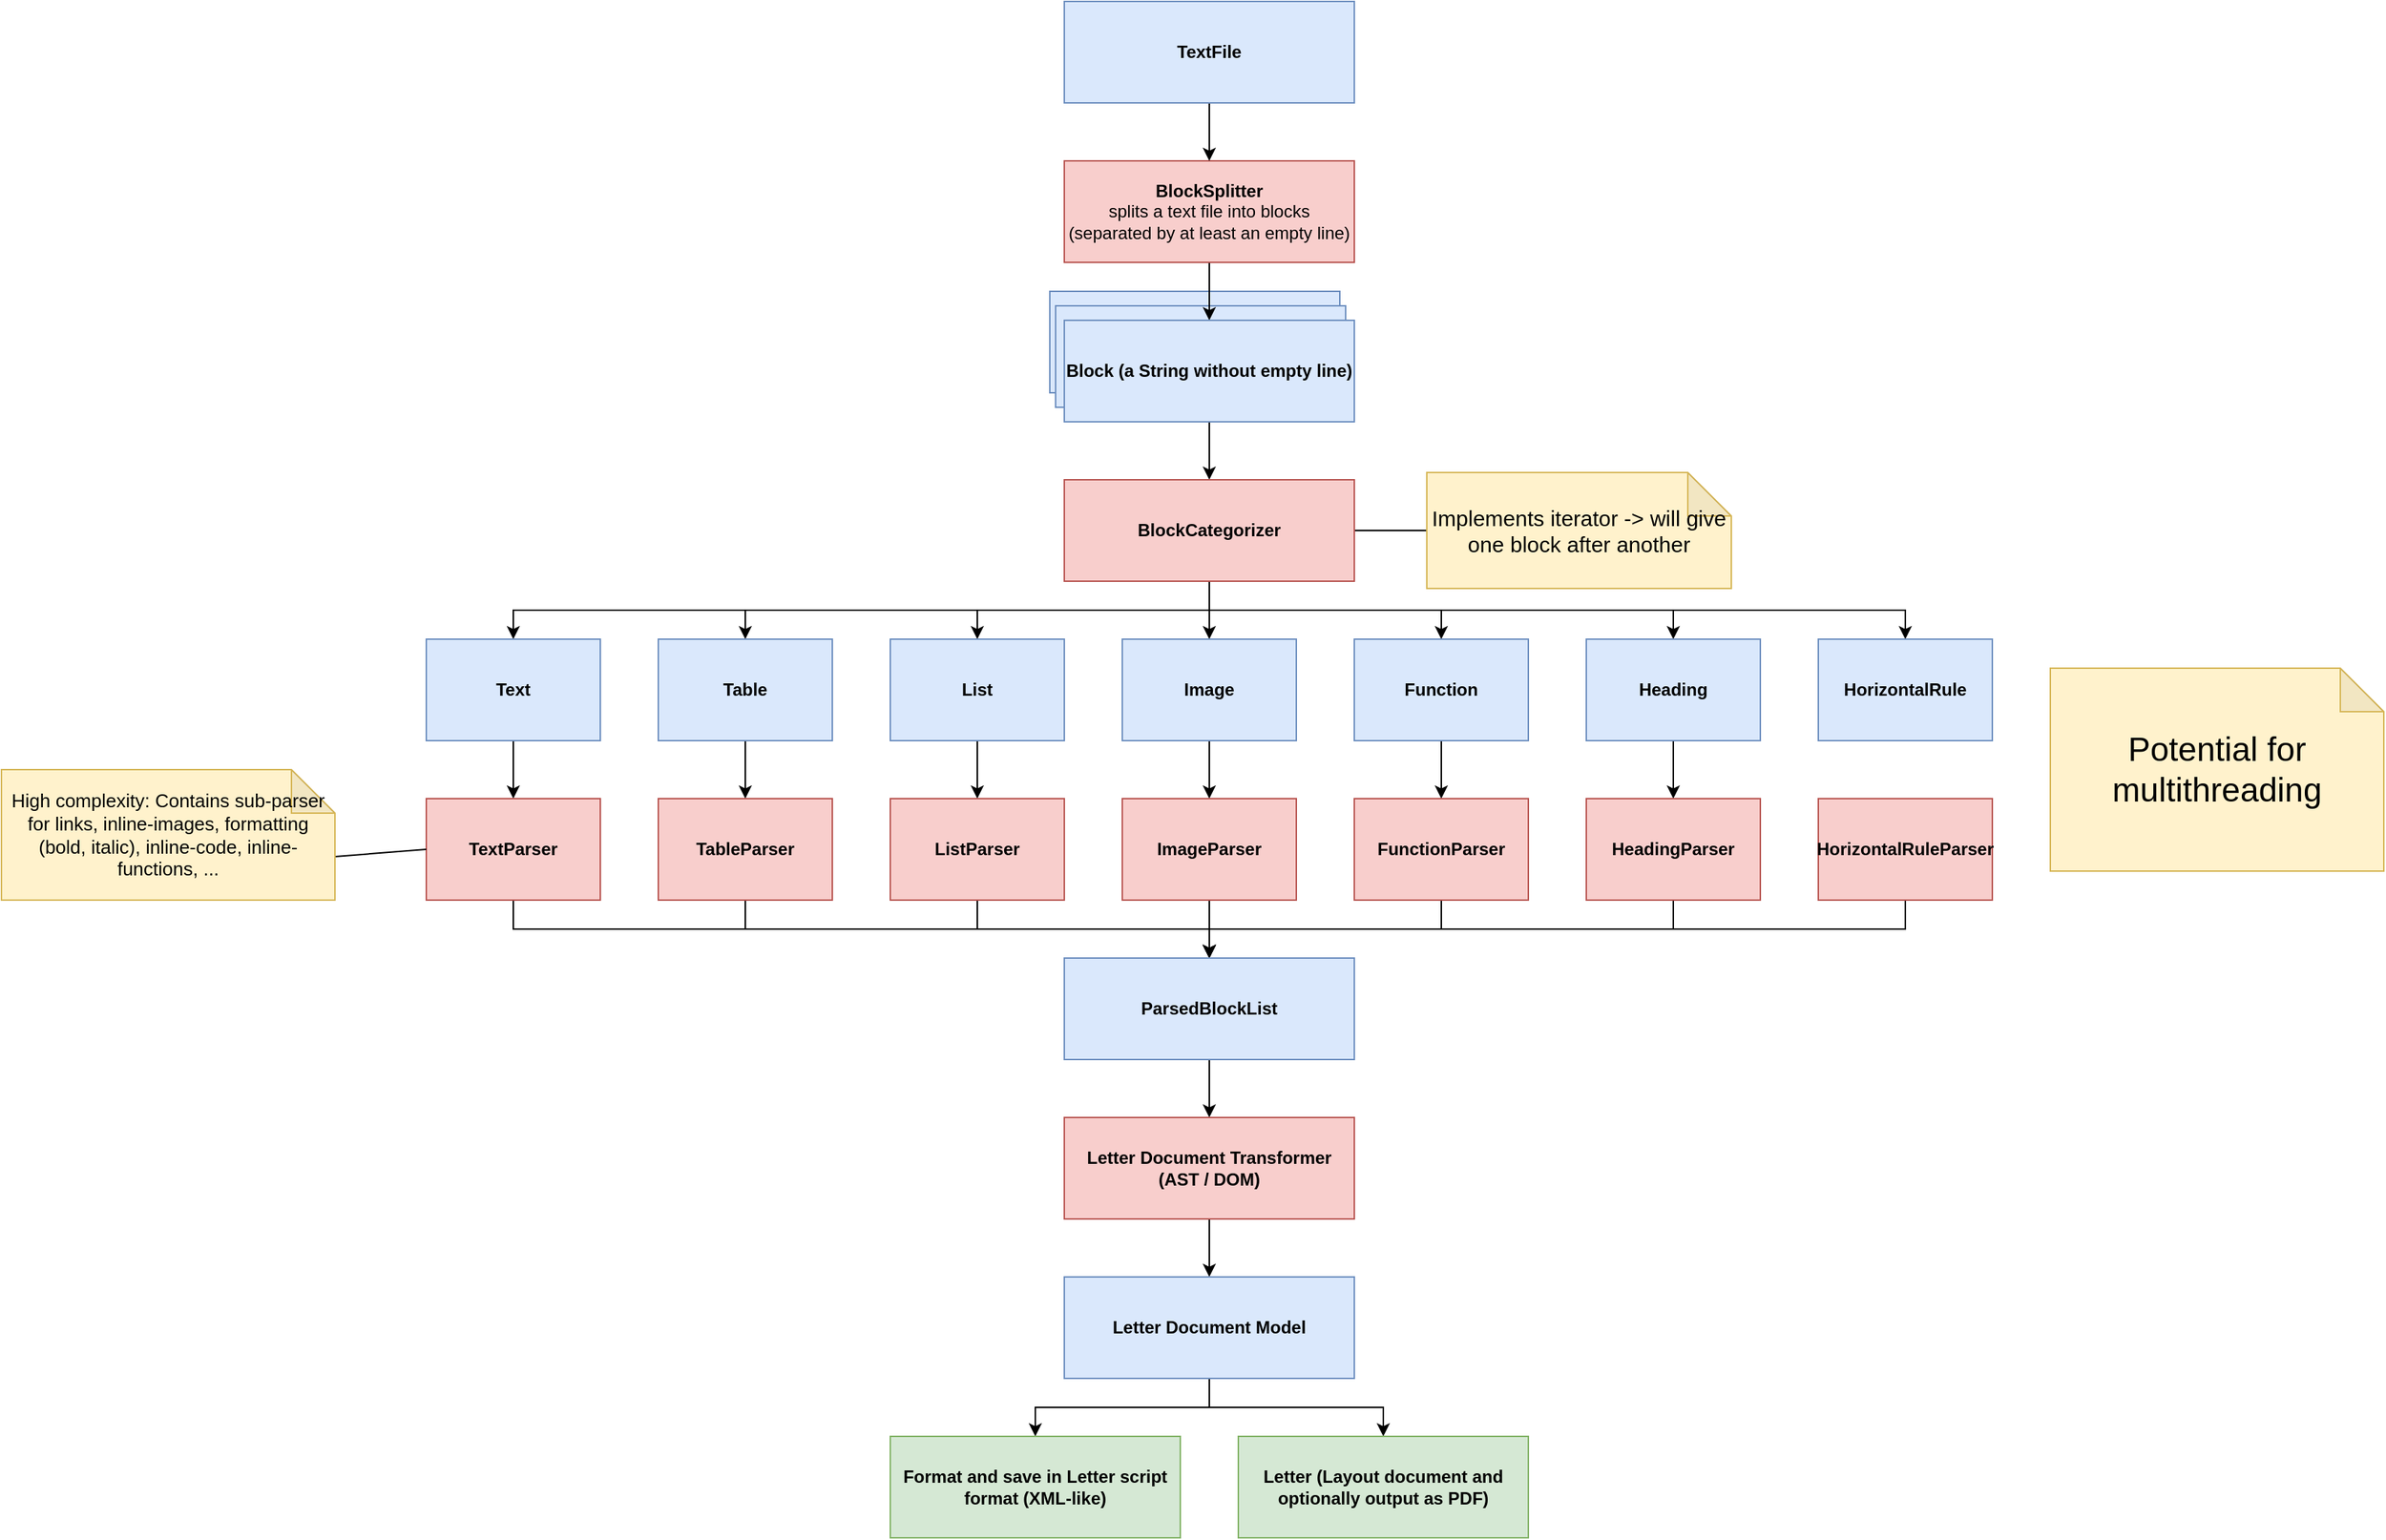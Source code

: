 <mxfile version="14.7.7" type="device"><diagram id="ifEVmiQ8u2Hg0Hp8Eo8n" name="Page-1"><mxGraphModel dx="2889" dy="1132" grid="1" gridSize="10" guides="1" tooltips="1" connect="1" arrows="1" fold="1" page="1" pageScale="1" pageWidth="827" pageHeight="1169" math="0" shadow="0"><root><mxCell id="0"/><mxCell id="1" parent="0"/><mxCell id="EY-s6av_i4Y1CE2RvJiq-7" value="" style="rounded=0;whiteSpace=wrap;html=1;fontStyle=1;fillColor=#dae8fc;strokeColor=#6c8ebf;" vertex="1" parent="1"><mxGeometry x="310" y="250" width="200" height="70" as="geometry"/></mxCell><mxCell id="EY-s6av_i4Y1CE2RvJiq-6" value="" style="rounded=0;whiteSpace=wrap;html=1;fontStyle=1;fillColor=#dae8fc;strokeColor=#6c8ebf;" vertex="1" parent="1"><mxGeometry x="314" y="260" width="200" height="70" as="geometry"/></mxCell><mxCell id="EY-s6av_i4Y1CE2RvJiq-8" style="edgeStyle=orthogonalEdgeStyle;rounded=0;orthogonalLoop=1;jettySize=auto;html=1;exitX=0.5;exitY=1;exitDx=0;exitDy=0;entryX=0.5;entryY=0;entryDx=0;entryDy=0;" edge="1" parent="1" source="EY-s6av_i4Y1CE2RvJiq-1" target="EY-s6av_i4Y1CE2RvJiq-4"><mxGeometry relative="1" as="geometry"/></mxCell><mxCell id="EY-s6av_i4Y1CE2RvJiq-1" value="&lt;div&gt;&lt;b&gt;BlockSplitter&lt;/b&gt;&lt;/div&gt;&lt;div&gt;splits a text file into blocks (separated by at least an empty line)&lt;br&gt;&lt;/div&gt;" style="rounded=0;whiteSpace=wrap;html=1;fillColor=#f8cecc;strokeColor=#b85450;" vertex="1" parent="1"><mxGeometry x="320" y="160" width="200" height="70" as="geometry"/></mxCell><mxCell id="EY-s6av_i4Y1CE2RvJiq-3" style="edgeStyle=orthogonalEdgeStyle;rounded=0;orthogonalLoop=1;jettySize=auto;html=1;exitX=0.5;exitY=1;exitDx=0;exitDy=0;entryX=0.5;entryY=0;entryDx=0;entryDy=0;" edge="1" parent="1" source="EY-s6av_i4Y1CE2RvJiq-2" target="EY-s6av_i4Y1CE2RvJiq-1"><mxGeometry relative="1" as="geometry"/></mxCell><mxCell id="EY-s6av_i4Y1CE2RvJiq-2" value="TextFile" style="rounded=0;whiteSpace=wrap;html=1;fontStyle=1;fillColor=#dae8fc;strokeColor=#6c8ebf;" vertex="1" parent="1"><mxGeometry x="320" y="50" width="200" height="70" as="geometry"/></mxCell><mxCell id="EY-s6av_i4Y1CE2RvJiq-10" style="edgeStyle=orthogonalEdgeStyle;rounded=0;orthogonalLoop=1;jettySize=auto;html=1;exitX=0.5;exitY=1;exitDx=0;exitDy=0;entryX=0.5;entryY=0;entryDx=0;entryDy=0;" edge="1" parent="1" source="EY-s6av_i4Y1CE2RvJiq-4" target="EY-s6av_i4Y1CE2RvJiq-9"><mxGeometry relative="1" as="geometry"/></mxCell><mxCell id="EY-s6av_i4Y1CE2RvJiq-4" value="Block (a String without empty line)" style="rounded=0;whiteSpace=wrap;html=1;fontStyle=1;fillColor=#dae8fc;strokeColor=#6c8ebf;" vertex="1" parent="1"><mxGeometry x="320" y="270" width="200" height="70" as="geometry"/></mxCell><mxCell id="EY-s6av_i4Y1CE2RvJiq-21" style="edgeStyle=orthogonalEdgeStyle;rounded=0;orthogonalLoop=1;jettySize=auto;html=1;exitX=0.5;exitY=1;exitDx=0;exitDy=0;entryX=0.5;entryY=0;entryDx=0;entryDy=0;" edge="1" parent="1" source="EY-s6av_i4Y1CE2RvJiq-9" target="EY-s6av_i4Y1CE2RvJiq-17"><mxGeometry relative="1" as="geometry"/></mxCell><mxCell id="EY-s6av_i4Y1CE2RvJiq-22" style="edgeStyle=orthogonalEdgeStyle;rounded=0;orthogonalLoop=1;jettySize=auto;html=1;exitX=0.5;exitY=1;exitDx=0;exitDy=0;entryX=0.5;entryY=0;entryDx=0;entryDy=0;" edge="1" parent="1" source="EY-s6av_i4Y1CE2RvJiq-9" target="EY-s6av_i4Y1CE2RvJiq-18"><mxGeometry relative="1" as="geometry"/></mxCell><mxCell id="EY-s6av_i4Y1CE2RvJiq-23" style="edgeStyle=orthogonalEdgeStyle;rounded=0;orthogonalLoop=1;jettySize=auto;html=1;exitX=0.5;exitY=1;exitDx=0;exitDy=0;entryX=0.5;entryY=0;entryDx=0;entryDy=0;" edge="1" parent="1" source="EY-s6av_i4Y1CE2RvJiq-9" target="EY-s6av_i4Y1CE2RvJiq-19"><mxGeometry relative="1" as="geometry"/></mxCell><mxCell id="EY-s6av_i4Y1CE2RvJiq-24" style="edgeStyle=orthogonalEdgeStyle;rounded=0;orthogonalLoop=1;jettySize=auto;html=1;exitX=0.5;exitY=1;exitDx=0;exitDy=0;entryX=0.5;entryY=0;entryDx=0;entryDy=0;" edge="1" parent="1" source="EY-s6av_i4Y1CE2RvJiq-9" target="EY-s6av_i4Y1CE2RvJiq-20"><mxGeometry relative="1" as="geometry"/></mxCell><mxCell id="EY-s6av_i4Y1CE2RvJiq-25" style="edgeStyle=orthogonalEdgeStyle;rounded=0;orthogonalLoop=1;jettySize=auto;html=1;exitX=0.5;exitY=1;exitDx=0;exitDy=0;entryX=0.5;entryY=0;entryDx=0;entryDy=0;" edge="1" parent="1" source="EY-s6av_i4Y1CE2RvJiq-9" target="EY-s6av_i4Y1CE2RvJiq-16"><mxGeometry relative="1" as="geometry"/></mxCell><mxCell id="EY-s6av_i4Y1CE2RvJiq-26" style="edgeStyle=orthogonalEdgeStyle;rounded=0;orthogonalLoop=1;jettySize=auto;html=1;exitX=0.5;exitY=1;exitDx=0;exitDy=0;entryX=0.5;entryY=0;entryDx=0;entryDy=0;" edge="1" parent="1" source="EY-s6av_i4Y1CE2RvJiq-9" target="EY-s6av_i4Y1CE2RvJiq-15"><mxGeometry relative="1" as="geometry"/></mxCell><mxCell id="EY-s6av_i4Y1CE2RvJiq-27" style="edgeStyle=orthogonalEdgeStyle;rounded=0;orthogonalLoop=1;jettySize=auto;html=1;exitX=0.5;exitY=1;exitDx=0;exitDy=0;entryX=0.5;entryY=0;entryDx=0;entryDy=0;" edge="1" parent="1" source="EY-s6av_i4Y1CE2RvJiq-9" target="EY-s6av_i4Y1CE2RvJiq-14"><mxGeometry relative="1" as="geometry"/></mxCell><mxCell id="EY-s6av_i4Y1CE2RvJiq-66" style="edgeStyle=orthogonalEdgeStyle;rounded=0;orthogonalLoop=1;jettySize=auto;html=1;exitX=1;exitY=0.5;exitDx=0;exitDy=0;entryX=0;entryY=0.5;entryDx=0;entryDy=0;entryPerimeter=0;fontSize=15;endArrow=none;endFill=0;" edge="1" parent="1" source="EY-s6av_i4Y1CE2RvJiq-9" target="EY-s6av_i4Y1CE2RvJiq-65"><mxGeometry relative="1" as="geometry"/></mxCell><mxCell id="EY-s6av_i4Y1CE2RvJiq-9" value="BlockCategorizer" style="rounded=0;whiteSpace=wrap;html=1;fontStyle=1;fillColor=#f8cecc;strokeColor=#b85450;" vertex="1" parent="1"><mxGeometry x="320" y="380" width="200" height="70" as="geometry"/></mxCell><mxCell id="EY-s6av_i4Y1CE2RvJiq-40" style="edgeStyle=orthogonalEdgeStyle;rounded=0;orthogonalLoop=1;jettySize=auto;html=1;exitX=0.5;exitY=1;exitDx=0;exitDy=0;entryX=0.5;entryY=0;entryDx=0;entryDy=0;" edge="1" parent="1" source="EY-s6av_i4Y1CE2RvJiq-14" target="EY-s6av_i4Y1CE2RvJiq-39"><mxGeometry relative="1" as="geometry"/></mxCell><mxCell id="EY-s6av_i4Y1CE2RvJiq-14" value="Text" style="rounded=0;whiteSpace=wrap;html=1;fontStyle=1;fillColor=#dae8fc;strokeColor=#6c8ebf;" vertex="1" parent="1"><mxGeometry x="-120" y="490" width="120" height="70" as="geometry"/></mxCell><mxCell id="EY-s6av_i4Y1CE2RvJiq-29" style="edgeStyle=orthogonalEdgeStyle;rounded=0;orthogonalLoop=1;jettySize=auto;html=1;exitX=0.5;exitY=1;exitDx=0;exitDy=0;entryX=0.5;entryY=0;entryDx=0;entryDy=0;" edge="1" parent="1" source="EY-s6av_i4Y1CE2RvJiq-15" target="EY-s6av_i4Y1CE2RvJiq-28"><mxGeometry relative="1" as="geometry"/></mxCell><mxCell id="EY-s6av_i4Y1CE2RvJiq-15" value="Table" style="rounded=0;whiteSpace=wrap;html=1;fontStyle=1;fillColor=#dae8fc;strokeColor=#6c8ebf;" vertex="1" parent="1"><mxGeometry x="40" y="490" width="120" height="70" as="geometry"/></mxCell><mxCell id="EY-s6av_i4Y1CE2RvJiq-31" style="edgeStyle=orthogonalEdgeStyle;rounded=0;orthogonalLoop=1;jettySize=auto;html=1;exitX=0.5;exitY=1;exitDx=0;exitDy=0;entryX=0.5;entryY=0;entryDx=0;entryDy=0;" edge="1" parent="1" source="EY-s6av_i4Y1CE2RvJiq-16" target="EY-s6av_i4Y1CE2RvJiq-30"><mxGeometry relative="1" as="geometry"/></mxCell><mxCell id="EY-s6av_i4Y1CE2RvJiq-16" value="List" style="rounded=0;whiteSpace=wrap;html=1;fontStyle=1;fillColor=#dae8fc;strokeColor=#6c8ebf;" vertex="1" parent="1"><mxGeometry x="200" y="490" width="120" height="70" as="geometry"/></mxCell><mxCell id="EY-s6av_i4Y1CE2RvJiq-33" style="edgeStyle=orthogonalEdgeStyle;rounded=0;orthogonalLoop=1;jettySize=auto;html=1;exitX=0.5;exitY=1;exitDx=0;exitDy=0;entryX=0.5;entryY=0;entryDx=0;entryDy=0;" edge="1" parent="1" source="EY-s6av_i4Y1CE2RvJiq-17" target="EY-s6av_i4Y1CE2RvJiq-32"><mxGeometry relative="1" as="geometry"/></mxCell><mxCell id="EY-s6av_i4Y1CE2RvJiq-17" value="Image" style="rounded=0;whiteSpace=wrap;html=1;fontStyle=1;fillColor=#dae8fc;strokeColor=#6c8ebf;" vertex="1" parent="1"><mxGeometry x="360" y="490" width="120" height="70" as="geometry"/></mxCell><mxCell id="EY-s6av_i4Y1CE2RvJiq-35" style="edgeStyle=orthogonalEdgeStyle;rounded=0;orthogonalLoop=1;jettySize=auto;html=1;exitX=0.5;exitY=1;exitDx=0;exitDy=0;entryX=0.5;entryY=0;entryDx=0;entryDy=0;" edge="1" parent="1" source="EY-s6av_i4Y1CE2RvJiq-18" target="EY-s6av_i4Y1CE2RvJiq-34"><mxGeometry relative="1" as="geometry"/></mxCell><mxCell id="EY-s6av_i4Y1CE2RvJiq-18" value="Function" style="rounded=0;whiteSpace=wrap;html=1;fontStyle=1;fillColor=#dae8fc;strokeColor=#6c8ebf;" vertex="1" parent="1"><mxGeometry x="520" y="490" width="120" height="70" as="geometry"/></mxCell><mxCell id="EY-s6av_i4Y1CE2RvJiq-37" style="edgeStyle=orthogonalEdgeStyle;rounded=0;orthogonalLoop=1;jettySize=auto;html=1;exitX=0.5;exitY=1;exitDx=0;exitDy=0;entryX=0.5;entryY=0;entryDx=0;entryDy=0;" edge="1" parent="1" source="EY-s6av_i4Y1CE2RvJiq-19" target="EY-s6av_i4Y1CE2RvJiq-36"><mxGeometry relative="1" as="geometry"/></mxCell><mxCell id="EY-s6av_i4Y1CE2RvJiq-19" value="Heading" style="rounded=0;whiteSpace=wrap;html=1;fontStyle=1;fillColor=#dae8fc;strokeColor=#6c8ebf;" vertex="1" parent="1"><mxGeometry x="680" y="490" width="120" height="70" as="geometry"/></mxCell><mxCell id="EY-s6av_i4Y1CE2RvJiq-20" value="HorizontalRule" style="rounded=0;whiteSpace=wrap;html=1;fontStyle=1;fillColor=#dae8fc;strokeColor=#6c8ebf;" vertex="1" parent="1"><mxGeometry x="840" y="490" width="120" height="70" as="geometry"/></mxCell><mxCell id="EY-s6av_i4Y1CE2RvJiq-49" style="edgeStyle=orthogonalEdgeStyle;rounded=0;orthogonalLoop=1;jettySize=auto;html=1;exitX=0.5;exitY=1;exitDx=0;exitDy=0;entryX=0.5;entryY=0;entryDx=0;entryDy=0;" edge="1" parent="1" source="EY-s6av_i4Y1CE2RvJiq-28" target="EY-s6av_i4Y1CE2RvJiq-41"><mxGeometry relative="1" as="geometry"/></mxCell><mxCell id="EY-s6av_i4Y1CE2RvJiq-28" value="TableParser" style="rounded=0;whiteSpace=wrap;html=1;fontStyle=1;fillColor=#f8cecc;strokeColor=#b85450;" vertex="1" parent="1"><mxGeometry x="40" y="600" width="120" height="70" as="geometry"/></mxCell><mxCell id="EY-s6av_i4Y1CE2RvJiq-48" style="edgeStyle=orthogonalEdgeStyle;rounded=0;orthogonalLoop=1;jettySize=auto;html=1;exitX=0.5;exitY=1;exitDx=0;exitDy=0;entryX=0.5;entryY=0;entryDx=0;entryDy=0;" edge="1" parent="1" source="EY-s6av_i4Y1CE2RvJiq-30" target="EY-s6av_i4Y1CE2RvJiq-41"><mxGeometry relative="1" as="geometry"/></mxCell><mxCell id="EY-s6av_i4Y1CE2RvJiq-30" value="ListParser" style="rounded=0;whiteSpace=wrap;html=1;fontStyle=1;fillColor=#f8cecc;strokeColor=#b85450;" vertex="1" parent="1"><mxGeometry x="200" y="600" width="120" height="70" as="geometry"/></mxCell><mxCell id="EY-s6av_i4Y1CE2RvJiq-44" style="edgeStyle=orthogonalEdgeStyle;rounded=0;orthogonalLoop=1;jettySize=auto;html=1;exitX=0.5;exitY=1;exitDx=0;exitDy=0;entryX=0.5;entryY=0;entryDx=0;entryDy=0;" edge="1" parent="1" source="EY-s6av_i4Y1CE2RvJiq-32" target="EY-s6av_i4Y1CE2RvJiq-41"><mxGeometry relative="1" as="geometry"/></mxCell><mxCell id="EY-s6av_i4Y1CE2RvJiq-32" value="ImageParser" style="rounded=0;whiteSpace=wrap;html=1;fontStyle=1;fillColor=#f8cecc;strokeColor=#b85450;" vertex="1" parent="1"><mxGeometry x="360" y="600" width="120" height="70" as="geometry"/></mxCell><mxCell id="EY-s6av_i4Y1CE2RvJiq-45" style="edgeStyle=orthogonalEdgeStyle;rounded=0;orthogonalLoop=1;jettySize=auto;html=1;exitX=0.5;exitY=1;exitDx=0;exitDy=0;entryX=0.5;entryY=0;entryDx=0;entryDy=0;" edge="1" parent="1" source="EY-s6av_i4Y1CE2RvJiq-34" target="EY-s6av_i4Y1CE2RvJiq-41"><mxGeometry relative="1" as="geometry"/></mxCell><mxCell id="EY-s6av_i4Y1CE2RvJiq-34" value="FunctionParser" style="rounded=0;whiteSpace=wrap;html=1;fontStyle=1;fillColor=#f8cecc;strokeColor=#b85450;" vertex="1" parent="1"><mxGeometry x="520" y="600" width="120" height="70" as="geometry"/></mxCell><mxCell id="EY-s6av_i4Y1CE2RvJiq-46" style="edgeStyle=orthogonalEdgeStyle;rounded=0;orthogonalLoop=1;jettySize=auto;html=1;exitX=0.5;exitY=1;exitDx=0;exitDy=0;entryX=0.5;entryY=0;entryDx=0;entryDy=0;" edge="1" parent="1" source="EY-s6av_i4Y1CE2RvJiq-36" target="EY-s6av_i4Y1CE2RvJiq-41"><mxGeometry relative="1" as="geometry"/></mxCell><mxCell id="EY-s6av_i4Y1CE2RvJiq-36" value="HeadingParser" style="rounded=0;whiteSpace=wrap;html=1;fontStyle=1;fillColor=#f8cecc;strokeColor=#b85450;" vertex="1" parent="1"><mxGeometry x="680" y="600" width="120" height="70" as="geometry"/></mxCell><mxCell id="EY-s6av_i4Y1CE2RvJiq-47" style="edgeStyle=orthogonalEdgeStyle;rounded=0;orthogonalLoop=1;jettySize=auto;html=1;exitX=0.5;exitY=1;exitDx=0;exitDy=0;entryX=0.5;entryY=0;entryDx=0;entryDy=0;" edge="1" parent="1" source="EY-s6av_i4Y1CE2RvJiq-38" target="EY-s6av_i4Y1CE2RvJiq-41"><mxGeometry relative="1" as="geometry"/></mxCell><mxCell id="EY-s6av_i4Y1CE2RvJiq-38" value="HorizontalRuleParser" style="rounded=0;whiteSpace=wrap;html=1;fontStyle=1;fillColor=#f8cecc;strokeColor=#b85450;" vertex="1" parent="1"><mxGeometry x="840" y="600" width="120" height="70" as="geometry"/></mxCell><mxCell id="EY-s6av_i4Y1CE2RvJiq-50" style="edgeStyle=orthogonalEdgeStyle;rounded=0;orthogonalLoop=1;jettySize=auto;html=1;exitX=0.5;exitY=1;exitDx=0;exitDy=0;entryX=0.5;entryY=0;entryDx=0;entryDy=0;" edge="1" parent="1" source="EY-s6av_i4Y1CE2RvJiq-39" target="EY-s6av_i4Y1CE2RvJiq-41"><mxGeometry relative="1" as="geometry"/></mxCell><mxCell id="EY-s6av_i4Y1CE2RvJiq-39" value="TextParser" style="rounded=0;whiteSpace=wrap;html=1;fontStyle=1;fillColor=#f8cecc;strokeColor=#b85450;" vertex="1" parent="1"><mxGeometry x="-120" y="600" width="120" height="70" as="geometry"/></mxCell><mxCell id="EY-s6av_i4Y1CE2RvJiq-57" style="edgeStyle=orthogonalEdgeStyle;rounded=0;orthogonalLoop=1;jettySize=auto;html=1;exitX=0.5;exitY=1;exitDx=0;exitDy=0;entryX=0.5;entryY=0;entryDx=0;entryDy=0;fontSize=13;endArrow=classic;endFill=1;" edge="1" parent="1" source="EY-s6av_i4Y1CE2RvJiq-41" target="EY-s6av_i4Y1CE2RvJiq-54"><mxGeometry relative="1" as="geometry"/></mxCell><mxCell id="EY-s6av_i4Y1CE2RvJiq-41" value="ParsedBlockList" style="rounded=0;whiteSpace=wrap;html=1;fontStyle=1;fillColor=#dae8fc;strokeColor=#6c8ebf;" vertex="1" parent="1"><mxGeometry x="320" y="710" width="200" height="70" as="geometry"/></mxCell><mxCell id="EY-s6av_i4Y1CE2RvJiq-51" value="Potential for multithreading" style="shape=note;whiteSpace=wrap;html=1;backgroundOutline=1;darkOpacity=0.05;fontSize=23;fillColor=#fff2cc;strokeColor=#d6b656;" vertex="1" parent="1"><mxGeometry x="1000" y="510" width="230" height="140" as="geometry"/></mxCell><mxCell id="EY-s6av_i4Y1CE2RvJiq-59" style="edgeStyle=orthogonalEdgeStyle;rounded=0;orthogonalLoop=1;jettySize=auto;html=1;exitX=0.5;exitY=1;exitDx=0;exitDy=0;entryX=0.5;entryY=0;entryDx=0;entryDy=0;fontSize=13;endArrow=classic;endFill=1;" edge="1" parent="1" source="EY-s6av_i4Y1CE2RvJiq-54" target="EY-s6av_i4Y1CE2RvJiq-58"><mxGeometry relative="1" as="geometry"/></mxCell><mxCell id="EY-s6av_i4Y1CE2RvJiq-54" value="Letter Document Transformer (AST / DOM)" style="rounded=0;whiteSpace=wrap;html=1;fontStyle=1;fillColor=#f8cecc;strokeColor=#b85450;" vertex="1" parent="1"><mxGeometry x="320" y="820" width="200" height="70" as="geometry"/></mxCell><mxCell id="EY-s6av_i4Y1CE2RvJiq-67" style="rounded=0;orthogonalLoop=1;jettySize=auto;html=1;exitX=0;exitY=0;exitDx=230;exitDy=60;exitPerimeter=0;entryX=0;entryY=0.5;entryDx=0;entryDy=0;fontSize=15;endArrow=none;endFill=0;" edge="1" parent="1" source="EY-s6av_i4Y1CE2RvJiq-55" target="EY-s6av_i4Y1CE2RvJiq-39"><mxGeometry relative="1" as="geometry"/></mxCell><mxCell id="EY-s6av_i4Y1CE2RvJiq-55" value="High complexity: Contains sub-parser for links, inline-images, formatting (bold, italic), inline-code, inline-functions, ..." style="shape=note;whiteSpace=wrap;html=1;backgroundOutline=1;darkOpacity=0.05;fontSize=13;fillColor=#fff2cc;strokeColor=#d6b656;" vertex="1" parent="1"><mxGeometry x="-413" y="580" width="230" height="90" as="geometry"/></mxCell><mxCell id="EY-s6av_i4Y1CE2RvJiq-62" style="edgeStyle=orthogonalEdgeStyle;rounded=0;orthogonalLoop=1;jettySize=auto;html=1;exitX=0.5;exitY=1;exitDx=0;exitDy=0;entryX=0.5;entryY=0;entryDx=0;entryDy=0;fontSize=13;endArrow=classic;endFill=1;" edge="1" parent="1" source="EY-s6av_i4Y1CE2RvJiq-58" target="EY-s6av_i4Y1CE2RvJiq-61"><mxGeometry relative="1" as="geometry"/></mxCell><mxCell id="EY-s6av_i4Y1CE2RvJiq-64" style="edgeStyle=orthogonalEdgeStyle;rounded=0;orthogonalLoop=1;jettySize=auto;html=1;exitX=0.5;exitY=1;exitDx=0;exitDy=0;entryX=0.5;entryY=0;entryDx=0;entryDy=0;fontSize=13;endArrow=classic;endFill=1;" edge="1" parent="1" source="EY-s6av_i4Y1CE2RvJiq-58" target="EY-s6av_i4Y1CE2RvJiq-63"><mxGeometry relative="1" as="geometry"/></mxCell><mxCell id="EY-s6av_i4Y1CE2RvJiq-58" value="Letter Document Model" style="rounded=0;whiteSpace=wrap;html=1;fontStyle=1;fillColor=#dae8fc;strokeColor=#6c8ebf;" vertex="1" parent="1"><mxGeometry x="320" y="930" width="200" height="70" as="geometry"/></mxCell><mxCell id="EY-s6av_i4Y1CE2RvJiq-61" value="Letter (Layout document and optionally output as PDF)" style="rounded=0;whiteSpace=wrap;html=1;fontStyle=1;fillColor=#d5e8d4;strokeColor=#82b366;" vertex="1" parent="1"><mxGeometry x="440" y="1040" width="200" height="70" as="geometry"/></mxCell><mxCell id="EY-s6av_i4Y1CE2RvJiq-63" value="Format and save in Letter script format (XML-like)" style="rounded=0;whiteSpace=wrap;html=1;fontStyle=1;fillColor=#d5e8d4;strokeColor=#82b366;" vertex="1" parent="1"><mxGeometry x="200" y="1040" width="200" height="70" as="geometry"/></mxCell><mxCell id="EY-s6av_i4Y1CE2RvJiq-65" value="Implements iterator -&amp;gt; will give one block after another" style="shape=note;whiteSpace=wrap;html=1;backgroundOutline=1;darkOpacity=0.05;fontSize=15;fillColor=#fff2cc;strokeColor=#d6b656;" vertex="1" parent="1"><mxGeometry x="570" y="375" width="210" height="80" as="geometry"/></mxCell></root></mxGraphModel></diagram></mxfile>